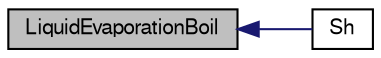 digraph "LiquidEvaporationBoil"
{
  bgcolor="transparent";
  edge [fontname="FreeSans",fontsize="10",labelfontname="FreeSans",labelfontsize="10"];
  node [fontname="FreeSans",fontsize="10",shape=record];
  rankdir="LR";
  Node3 [label="LiquidEvaporationBoil",height=0.2,width=0.4,color="black", fillcolor="grey75", style="filled", fontcolor="black"];
  Node3 -> Node4 [dir="back",color="midnightblue",fontsize="10",style="solid",fontname="FreeSans"];
  Node4 [label="Sh",height=0.2,width=0.4,color="black",URL="$a24318.html#a796c5022e77ba25e1c8aced2cb81b891",tooltip="Sherwood number as a function of Reynolds and Schmidt numbers. "];
}
